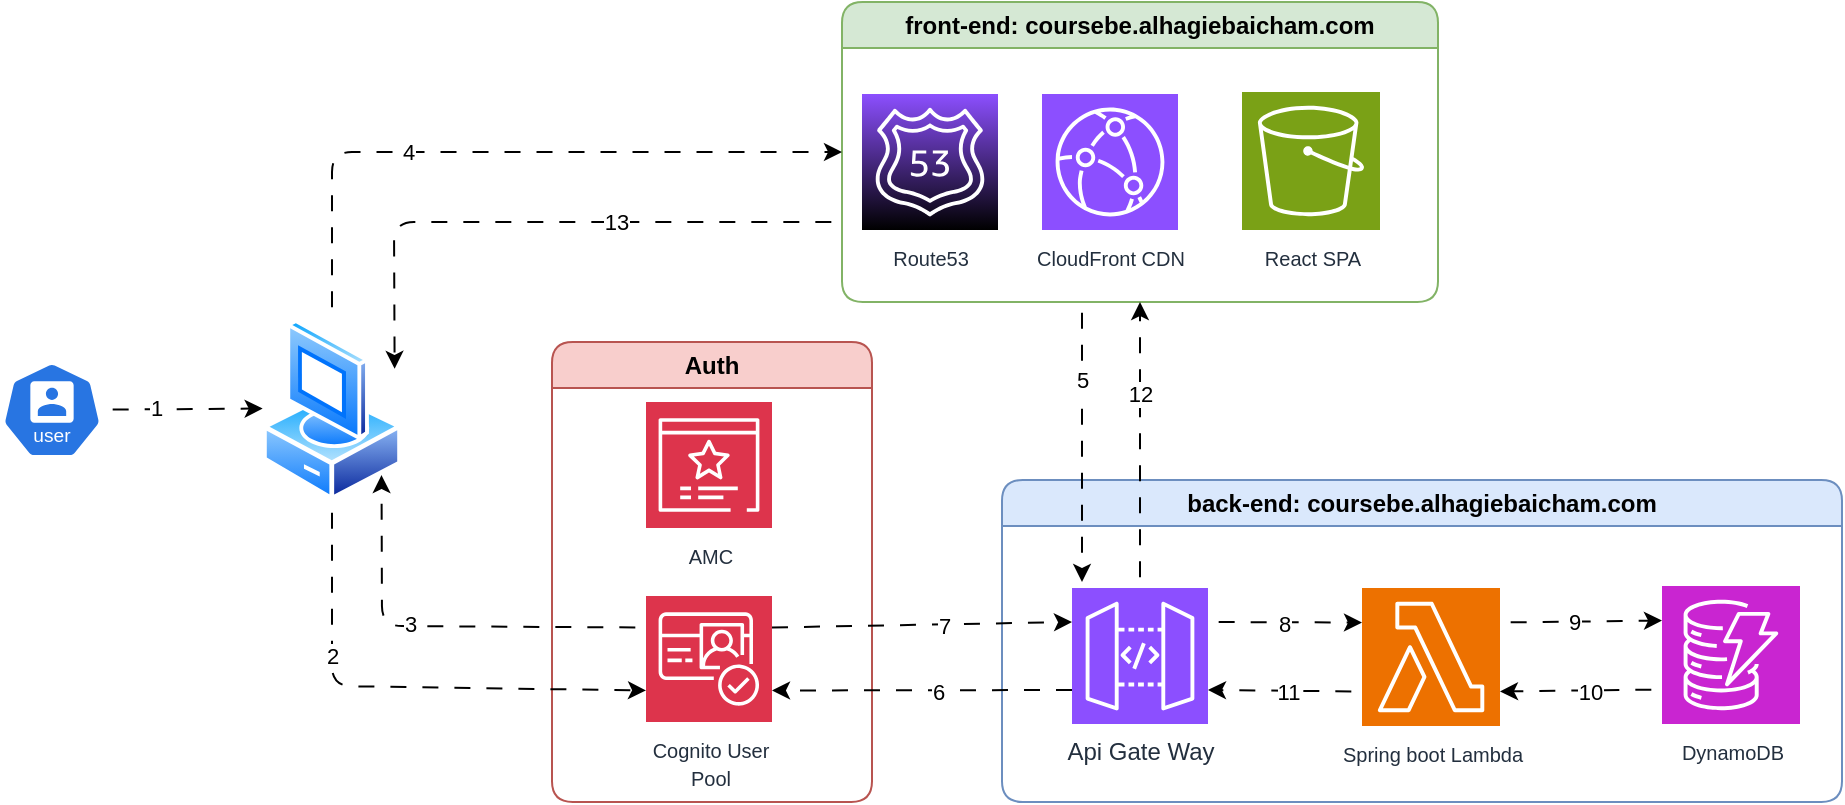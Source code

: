 <mxfile>
    <diagram id="pfdqkc19kewOfL_sluEI" name="Page-1">
        <mxGraphModel dx="1883" dy="633" grid="1" gridSize="10" guides="1" tooltips="1" connect="1" arrows="1" fold="1" page="1" pageScale="1" pageWidth="850" pageHeight="1100" math="0" shadow="0">
            <root>
                <mxCell id="0"/>
                <mxCell id="1" parent="0"/>
                <mxCell id="13" style="edgeStyle=none;html=1;flowAnimation=1;" parent="1" source="11" edge="1">
                    <mxGeometry relative="1" as="geometry">
                        <mxPoint x="-649.672" y="323.263" as="targetPoint"/>
                    </mxGeometry>
                </mxCell>
                <mxCell id="33" value="1" style="edgeLabel;html=1;align=center;verticalAlign=middle;resizable=0;points=[];" parent="13" vertex="1" connectable="0">
                    <mxGeometry x="-0.332" y="1" relative="1" as="geometry">
                        <mxPoint as="offset"/>
                    </mxGeometry>
                </mxCell>
                <mxCell id="11" value="" style="aspect=fixed;sketch=0;html=1;dashed=0;whitespace=wrap;verticalLabelPosition=bottom;verticalAlign=top;fillColor=#2875E2;strokeColor=#ffffff;points=[[0.005,0.63,0],[0.1,0.2,0],[0.9,0.2,0],[0.5,0,0],[0.995,0.63,0],[0.72,0.99,0],[0.5,1,0],[0.28,0.99,0]];shape=mxgraph.kubernetes.icon2;kubernetesLabel=1;prIcon=user" parent="1" vertex="1">
                    <mxGeometry x="-780" y="300" width="50" height="48" as="geometry"/>
                </mxCell>
                <mxCell id="52" style="edgeStyle=none;html=1;entryX=1;entryY=0.25;entryDx=0;entryDy=0;flowAnimation=1;jumpStyle=arc;" parent="1" target="25" edge="1">
                    <mxGeometry relative="1" as="geometry">
                        <mxPoint x="-360" y="230" as="sourcePoint"/>
                        <Array as="points">
                            <mxPoint x="-584" y="230"/>
                        </Array>
                    </mxGeometry>
                </mxCell>
                <mxCell id="53" value="13" style="edgeLabel;html=1;align=center;verticalAlign=middle;resizable=0;points=[];" parent="52" vertex="1" connectable="0">
                    <mxGeometry x="-0.239" relative="1" as="geometry">
                        <mxPoint as="offset"/>
                    </mxGeometry>
                </mxCell>
                <mxCell id="14" value="&lt;span style=&quot;color: rgb(0, 0, 0);&quot;&gt;front-end: coursebe.alhagiebaicham.com&lt;/span&gt;" style="swimlane;whiteSpace=wrap;html=1;fillColor=#d5e8d4;strokeColor=#82b366;rounded=1;" parent="1" vertex="1">
                    <mxGeometry x="-360" y="120" width="298" height="150" as="geometry"/>
                </mxCell>
                <mxCell id="2" value="&lt;font style=&quot;font-size: 10px;&quot;&gt;Route53&lt;/font&gt;" style="points=[[0,0,0],[0.25,0,0],[0.5,0,0],[0.75,0,0],[1,0,0],[0,1,0],[0.25,1,0],[0.5,1,0],[0.75,1,0],[1,1,0],[0,0.25,0],[0,0.5,0],[0,0.75,0],[1,0.25,0],[1,0.5,0],[1,0.75,0]];outlineConnect=0;fontColor=#232F3E;fillColor=#8C4FFF;strokeColor=#ffffff;dashed=0;verticalLabelPosition=bottom;verticalAlign=top;align=center;html=1;fontSize=12;fontStyle=0;aspect=fixed;shape=mxgraph.aws4.resourceIcon;resIcon=mxgraph.aws4.route_53;gradientColor=default;shadow=0;" parent="14" vertex="1">
                    <mxGeometry x="10" y="46" width="68" height="68" as="geometry"/>
                </mxCell>
                <mxCell id="3" value="&lt;font style=&quot;font-size: 10px;&quot;&gt;CloudFront CDN&lt;/font&gt;" style="sketch=0;points=[[0,0,0],[0.25,0,0],[0.5,0,0],[0.75,0,0],[1,0,0],[0,1,0],[0.25,1,0],[0.5,1,0],[0.75,1,0],[1,1,0],[0,0.25,0],[0,0.5,0],[0,0.75,0],[1,0.25,0],[1,0.5,0],[1,0.75,0]];outlineConnect=0;fontColor=#232F3E;fillColor=#8C4FFF;strokeColor=#ffffff;dashed=0;verticalLabelPosition=bottom;verticalAlign=top;align=center;html=1;fontSize=12;fontStyle=0;aspect=fixed;shape=mxgraph.aws4.resourceIcon;resIcon=mxgraph.aws4.cloudfront;" parent="14" vertex="1">
                    <mxGeometry x="100" y="46" width="68" height="68" as="geometry"/>
                </mxCell>
                <mxCell id="4" value="&lt;font style=&quot;font-size: 10px;&quot;&gt;React SPA&lt;/font&gt;" style="sketch=0;points=[[0,0,0],[0.25,0,0],[0.5,0,0],[0.75,0,0],[1,0,0],[0,1,0],[0.25,1,0],[0.5,1,0],[0.75,1,0],[1,1,0],[0,0.25,0],[0,0.5,0],[0,0.75,0],[1,0.25,0],[1,0.5,0],[1,0.75,0]];outlineConnect=0;fontColor=#232F3E;fillColor=#7AA116;strokeColor=#ffffff;dashed=0;verticalLabelPosition=bottom;verticalAlign=top;align=center;html=1;fontSize=12;fontStyle=0;aspect=fixed;shape=mxgraph.aws4.resourceIcon;resIcon=mxgraph.aws4.s3;" parent="14" vertex="1">
                    <mxGeometry x="200" y="45" width="69" height="69" as="geometry"/>
                </mxCell>
                <mxCell id="15" value="back-end: coursebe.alhagiebaicham.com" style="swimlane;whiteSpace=wrap;html=1;fillColor=#dae8fc;strokeColor=#6c8ebf;rounded=1;" parent="1" vertex="1">
                    <mxGeometry x="-280" y="359" width="420" height="161" as="geometry"/>
                </mxCell>
                <mxCell id="5" value="Api Gate Way" style="sketch=0;points=[[0,0,0],[0.25,0,0],[0.5,0,0],[0.75,0,0],[1,0,0],[0,1,0],[0.25,1,0],[0.5,1,0],[0.75,1,0],[1,1,0],[0,0.25,0],[0,0.5,0],[0,0.75,0],[1,0.25,0],[1,0.5,0],[1,0.75,0]];outlineConnect=0;fontColor=#232F3E;fillColor=#8C4FFF;strokeColor=#ffffff;dashed=0;verticalLabelPosition=bottom;verticalAlign=top;align=center;html=1;fontSize=12;fontStyle=0;aspect=fixed;shape=mxgraph.aws4.resourceIcon;resIcon=mxgraph.aws4.api_gateway;" parent="15" vertex="1">
                    <mxGeometry x="35" y="54" width="68" height="68" as="geometry"/>
                </mxCell>
                <mxCell id="6" value="&lt;font style=&quot;font-size: 10px;&quot;&gt;Spring boot Lambda&lt;/font&gt;" style="sketch=0;points=[[0,0,0],[0.25,0,0],[0.5,0,0],[0.75,0,0],[1,0,0],[0,1,0],[0.25,1,0],[0.5,1,0],[0.75,1,0],[1,1,0],[0,0.25,0],[0,0.5,0],[0,0.75,0],[1,0.25,0],[1,0.5,0],[1,0.75,0]];outlineConnect=0;fontColor=#232F3E;fillColor=#ED7100;strokeColor=#ffffff;dashed=0;verticalLabelPosition=bottom;verticalAlign=top;align=center;html=1;fontSize=12;fontStyle=0;aspect=fixed;shape=mxgraph.aws4.resourceIcon;resIcon=mxgraph.aws4.lambda;" parent="15" vertex="1">
                    <mxGeometry x="180" y="54" width="69" height="69" as="geometry"/>
                </mxCell>
                <mxCell id="9" value="&lt;font style=&quot;font-size: 10px;&quot;&gt;DynamoDB&lt;/font&gt;" style="sketch=0;points=[[0,0,0],[0.25,0,0],[0.5,0,0],[0.75,0,0],[1,0,0],[0,1,0],[0.25,1,0],[0.5,1,0],[0.75,1,0],[1,1,0],[0,0.25,0],[0,0.5,0],[0,0.75,0],[1,0.25,0],[1,0.5,0],[1,0.75,0]];outlineConnect=0;fontColor=#232F3E;fillColor=#C925D1;strokeColor=#ffffff;dashed=0;verticalLabelPosition=bottom;verticalAlign=top;align=center;html=1;fontSize=12;fontStyle=0;aspect=fixed;shape=mxgraph.aws4.resourceIcon;resIcon=mxgraph.aws4.dynamodb;" parent="15" vertex="1">
                    <mxGeometry x="330" y="53" width="69" height="69" as="geometry"/>
                </mxCell>
                <mxCell id="41" style="edgeStyle=none;html=1;exitX=1;exitY=0.25;exitDx=0;exitDy=0;exitPerimeter=0;entryX=0;entryY=0.25;entryDx=0;entryDy=0;entryPerimeter=0;flowAnimation=1;" parent="15" source="5" target="6" edge="1">
                    <mxGeometry relative="1" as="geometry"/>
                </mxCell>
                <mxCell id="45" value="8" style="edgeLabel;html=1;align=center;verticalAlign=middle;resizable=0;points=[];" parent="41" vertex="1" connectable="0">
                    <mxGeometry x="-0.017" y="-1" relative="1" as="geometry">
                        <mxPoint as="offset"/>
                    </mxGeometry>
                </mxCell>
                <mxCell id="42" style="edgeStyle=none;html=1;exitX=1;exitY=0.25;exitDx=0;exitDy=0;exitPerimeter=0;entryX=0;entryY=0.25;entryDx=0;entryDy=0;entryPerimeter=0;flowAnimation=1;" parent="15" source="6" target="9" edge="1">
                    <mxGeometry relative="1" as="geometry"/>
                </mxCell>
                <mxCell id="46" value="9" style="edgeLabel;html=1;align=center;verticalAlign=middle;resizable=0;points=[];" parent="42" vertex="1" connectable="0">
                    <mxGeometry x="-0.09" relative="1" as="geometry">
                        <mxPoint as="offset"/>
                    </mxGeometry>
                </mxCell>
                <mxCell id="43" style="edgeStyle=none;html=1;exitX=0;exitY=0.75;exitDx=0;exitDy=0;exitPerimeter=0;entryX=1;entryY=0.75;entryDx=0;entryDy=0;entryPerimeter=0;flowAnimation=1;" parent="15" source="9" target="6" edge="1">
                    <mxGeometry relative="1" as="geometry"/>
                </mxCell>
                <mxCell id="48" value="10" style="edgeLabel;html=1;align=center;verticalAlign=middle;resizable=0;points=[];" parent="43" vertex="1" connectable="0">
                    <mxGeometry x="-0.107" y="1" relative="1" as="geometry">
                        <mxPoint as="offset"/>
                    </mxGeometry>
                </mxCell>
                <mxCell id="44" style="edgeStyle=none;html=1;exitX=0;exitY=0.75;exitDx=0;exitDy=0;exitPerimeter=0;entryX=1;entryY=0.75;entryDx=0;entryDy=0;entryPerimeter=0;flowAnimation=1;" parent="15" source="6" target="5" edge="1">
                    <mxGeometry relative="1" as="geometry"/>
                </mxCell>
                <mxCell id="49" value="11" style="edgeLabel;html=1;align=center;verticalAlign=middle;resizable=0;points=[];" parent="44" vertex="1" connectable="0">
                    <mxGeometry x="-0.035" relative="1" as="geometry">
                        <mxPoint as="offset"/>
                    </mxGeometry>
                </mxCell>
                <mxCell id="17" value="Auth" style="swimlane;whiteSpace=wrap;html=1;fillColor=#f8cecc;strokeColor=#b85450;rounded=1;" parent="1" vertex="1">
                    <mxGeometry x="-505" y="290" width="160" height="230" as="geometry"/>
                </mxCell>
                <mxCell id="7" value="&lt;font style=&quot;font-size: 10px;&quot;&gt;Cognito User&lt;/font&gt;&lt;div&gt;&lt;font style=&quot;font-size: 10px;&quot;&gt;Pool&lt;/font&gt;&lt;/div&gt;" style="sketch=0;points=[[0,0,0],[0.25,0,0],[0.5,0,0],[0.75,0,0],[1,0,0],[0,1,0],[0.25,1,0],[0.5,1,0],[0.75,1,0],[1,1,0],[0,0.25,0],[0,0.5,0],[0,0.75,0],[1,0.25,0],[1,0.5,0],[1,0.75,0]];outlineConnect=0;fontColor=#232F3E;fillColor=#DD344C;strokeColor=#ffffff;dashed=0;verticalLabelPosition=bottom;verticalAlign=top;align=center;html=1;fontSize=12;fontStyle=0;aspect=fixed;shape=mxgraph.aws4.resourceIcon;resIcon=mxgraph.aws4.cognito;" parent="17" vertex="1">
                    <mxGeometry x="47" y="127" width="63" height="63" as="geometry"/>
                </mxCell>
                <mxCell id="8" value="&lt;font style=&quot;font-size: 10px;&quot;&gt;AMC&lt;/font&gt;" style="sketch=0;points=[[0,0,0],[0.25,0,0],[0.5,0,0],[0.75,0,0],[1,0,0],[0,1,0],[0.25,1,0],[0.5,1,0],[0.75,1,0],[1,1,0],[0,0.25,0],[0,0.5,0],[0,0.75,0],[1,0.25,0],[1,0.5,0],[1,0.75,0]];outlineConnect=0;fontColor=#232F3E;fillColor=#DD344C;strokeColor=#ffffff;dashed=0;verticalLabelPosition=bottom;verticalAlign=top;align=center;html=1;fontSize=12;fontStyle=0;aspect=fixed;shape=mxgraph.aws4.resourceIcon;resIcon=mxgraph.aws4.certificate_manager_3;" parent="17" vertex="1">
                    <mxGeometry x="47" y="30" width="63" height="63" as="geometry"/>
                </mxCell>
                <mxCell id="22" style="edgeStyle=none;html=1;entryX=0;entryY=0.75;entryDx=0;entryDy=0;entryPerimeter=0;exitX=0.5;exitY=1;exitDx=0;exitDy=0;flowAnimation=1;" parent="1" source="25" target="7" edge="1">
                    <mxGeometry relative="1" as="geometry">
                        <mxPoint x="-611.671" y="360" as="sourcePoint"/>
                        <Array as="points">
                            <mxPoint x="-615" y="462"/>
                        </Array>
                    </mxGeometry>
                </mxCell>
                <mxCell id="34" value="2" style="edgeLabel;html=1;align=center;verticalAlign=middle;resizable=0;points=[];" parent="22" vertex="1" connectable="0">
                    <mxGeometry x="-0.38" relative="1" as="geometry">
                        <mxPoint as="offset"/>
                    </mxGeometry>
                </mxCell>
                <mxCell id="29" style="edgeStyle=none;html=1;entryX=0;entryY=0.5;entryDx=0;entryDy=0;flowAnimation=1;" parent="1" source="25" target="14" edge="1">
                    <mxGeometry relative="1" as="geometry">
                        <Array as="points">
                            <mxPoint x="-615" y="195"/>
                        </Array>
                    </mxGeometry>
                </mxCell>
                <mxCell id="37" value="4" style="edgeLabel;html=1;align=center;verticalAlign=middle;resizable=0;points=[];" parent="29" vertex="1" connectable="0">
                    <mxGeometry x="-0.285" relative="1" as="geometry">
                        <mxPoint as="offset"/>
                    </mxGeometry>
                </mxCell>
                <mxCell id="25" value="" style="image;aspect=fixed;perimeter=ellipsePerimeter;html=1;align=center;shadow=0;dashed=0;spacingTop=3;image=img/lib/active_directory/vista_client.svg;" parent="1" vertex="1">
                    <mxGeometry x="-650" y="277.95" width="70" height="92.11" as="geometry"/>
                </mxCell>
                <mxCell id="28" style="edgeStyle=none;html=1;exitX=0;exitY=0.25;exitDx=0;exitDy=0;exitPerimeter=0;entryX=1;entryY=1;entryDx=0;entryDy=0;flowAnimation=1;" parent="1" source="7" target="25" edge="1">
                    <mxGeometry relative="1" as="geometry">
                        <Array as="points">
                            <mxPoint x="-590" y="432"/>
                        </Array>
                    </mxGeometry>
                </mxCell>
                <mxCell id="36" value="3" style="edgeLabel;html=1;align=center;verticalAlign=middle;resizable=0;points=[];" parent="28" vertex="1" connectable="0">
                    <mxGeometry x="0.138" y="-1" relative="1" as="geometry">
                        <mxPoint as="offset"/>
                    </mxGeometry>
                </mxCell>
                <mxCell id="30" style="edgeStyle=none;html=1;jumpStyle=arc;flowAnimation=1;" parent="1" edge="1">
                    <mxGeometry relative="1" as="geometry">
                        <mxPoint x="-240" y="270" as="sourcePoint"/>
                        <mxPoint x="-240" y="410" as="targetPoint"/>
                    </mxGeometry>
                </mxCell>
                <mxCell id="38" value="5" style="edgeLabel;html=1;align=center;verticalAlign=middle;resizable=0;points=[];" parent="30" vertex="1" connectable="0">
                    <mxGeometry x="-0.448" relative="1" as="geometry">
                        <mxPoint as="offset"/>
                    </mxGeometry>
                </mxCell>
                <mxCell id="31" style="edgeStyle=none;html=1;entryX=1;entryY=0.75;entryDx=0;entryDy=0;entryPerimeter=0;exitX=0;exitY=0.75;exitDx=0;exitDy=0;exitPerimeter=0;dashed=1;dashPattern=8 8;" parent="1" source="5" target="7" edge="1">
                    <mxGeometry relative="1" as="geometry"/>
                </mxCell>
                <mxCell id="39" value="6" style="edgeLabel;html=1;align=center;verticalAlign=middle;resizable=0;points=[];" parent="31" vertex="1" connectable="0">
                    <mxGeometry x="-0.101" y="1" relative="1" as="geometry">
                        <mxPoint as="offset"/>
                    </mxGeometry>
                </mxCell>
                <mxCell id="32" style="edgeStyle=none;html=1;entryX=0;entryY=0.25;entryDx=0;entryDy=0;entryPerimeter=0;exitX=1;exitY=0.25;exitDx=0;exitDy=0;exitPerimeter=0;dashed=1;dashPattern=8 8;" parent="1" source="7" target="5" edge="1">
                    <mxGeometry relative="1" as="geometry"/>
                </mxCell>
                <mxCell id="40" value="7" style="edgeLabel;html=1;align=center;verticalAlign=middle;resizable=0;points=[];" parent="32" vertex="1" connectable="0">
                    <mxGeometry x="0.149" y="-1" relative="1" as="geometry">
                        <mxPoint as="offset"/>
                    </mxGeometry>
                </mxCell>
                <mxCell id="50" style="edgeStyle=none;html=1;entryX=0.5;entryY=1;entryDx=0;entryDy=0;flowAnimation=1;" parent="1" source="5" target="14" edge="1">
                    <mxGeometry relative="1" as="geometry"/>
                </mxCell>
                <mxCell id="51" value="12" style="edgeLabel;html=1;align=center;verticalAlign=middle;resizable=0;points=[];" parent="50" vertex="1" connectable="0">
                    <mxGeometry x="0.364" relative="1" as="geometry">
                        <mxPoint as="offset"/>
                    </mxGeometry>
                </mxCell>
            </root>
        </mxGraphModel>
    </diagram>
</mxfile>